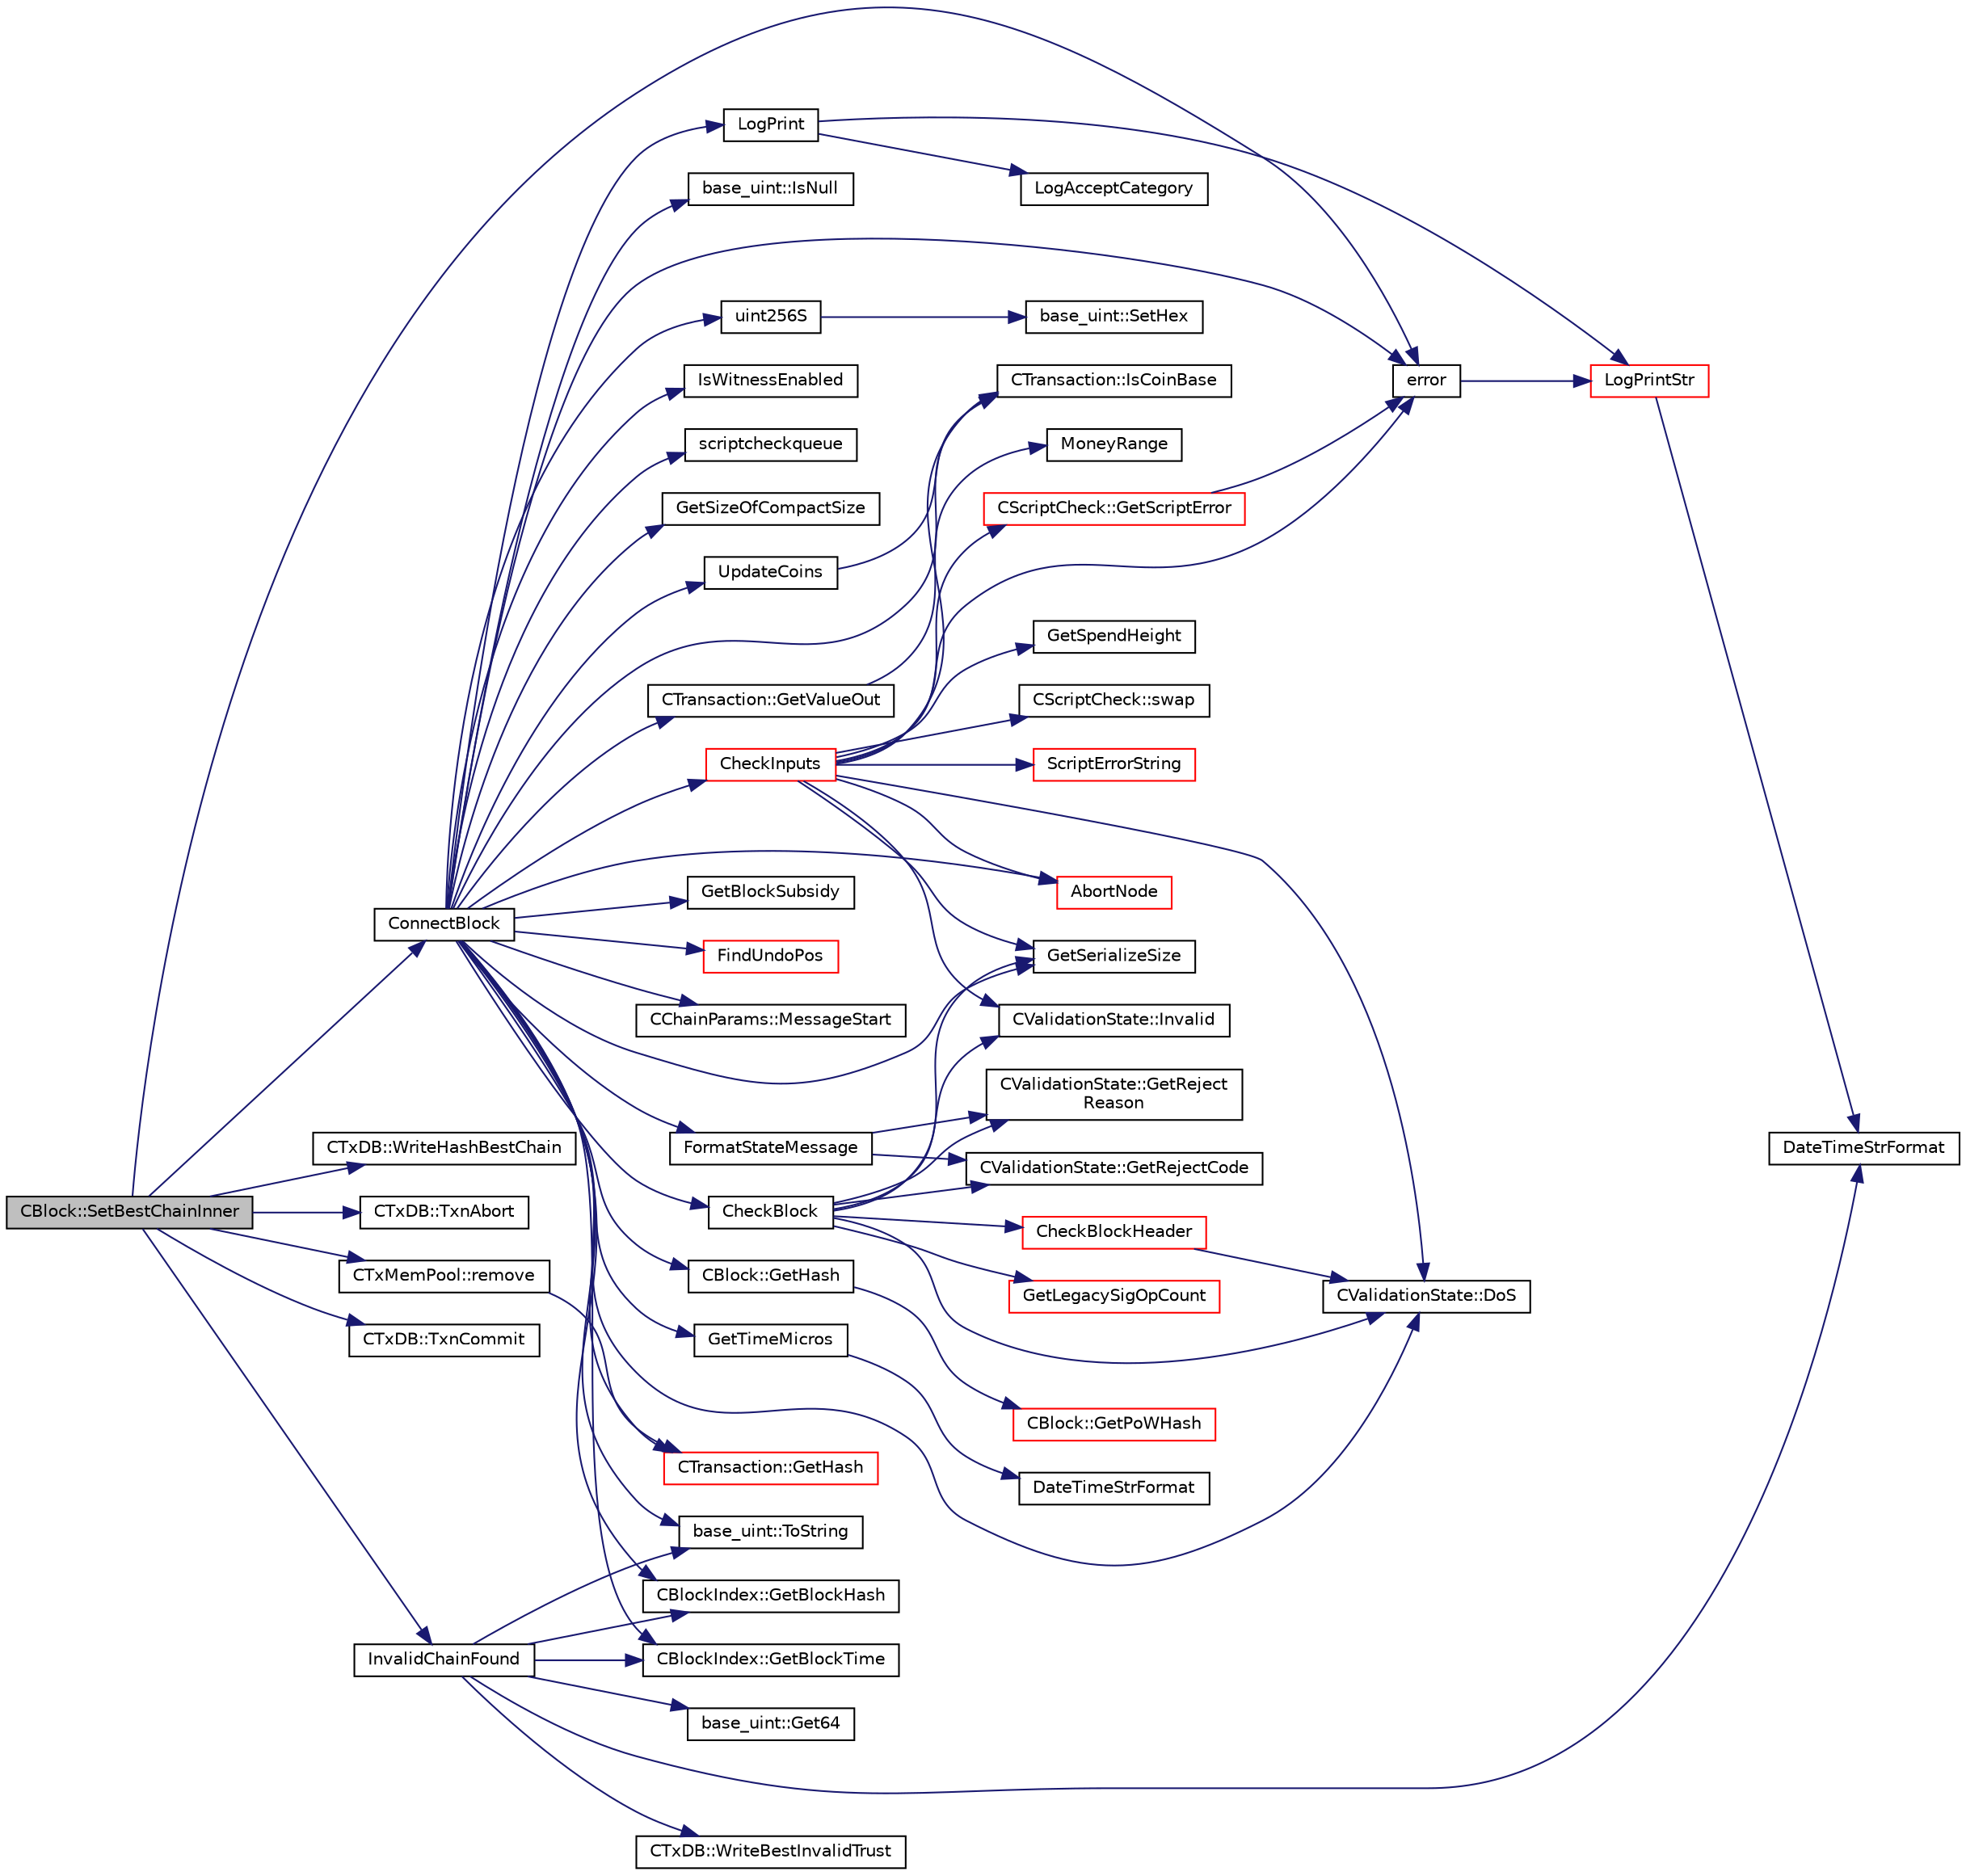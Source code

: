 digraph "CBlock::SetBestChainInner"
{
  edge [fontname="Helvetica",fontsize="10",labelfontname="Helvetica",labelfontsize="10"];
  node [fontname="Helvetica",fontsize="10",shape=record];
  rankdir="LR";
  Node1741 [label="CBlock::SetBestChainInner",height=0.2,width=0.4,color="black", fillcolor="grey75", style="filled", fontcolor="black"];
  Node1741 -> Node1742 [color="midnightblue",fontsize="10",style="solid",fontname="Helvetica"];
  Node1742 [label="ConnectBlock",height=0.2,width=0.4,color="black", fillcolor="white", style="filled",URL="$dd/d7d/validation_8cpp.html#afafbb35ee38b98e832fcb8b159942055",tooltip="Apply the effects of this block (with given index) on the UTXO set represented by coins..."];
  Node1742 -> Node1743 [color="midnightblue",fontsize="10",style="solid",fontname="Helvetica"];
  Node1743 [label="CBlock::GetHash",height=0.2,width=0.4,color="black", fillcolor="white", style="filled",URL="$d3/d51/class_c_block.html#a681acf1fa72ec2ed6c83ea5afc14e0f3"];
  Node1743 -> Node1744 [color="midnightblue",fontsize="10",style="solid",fontname="Helvetica"];
  Node1744 [label="CBlock::GetPoWHash",height=0.2,width=0.4,color="red", fillcolor="white", style="filled",URL="$d3/d51/class_c_block.html#af203beb528a62ec30b0453cf5d860044"];
  Node1742 -> Node1746 [color="midnightblue",fontsize="10",style="solid",fontname="Helvetica"];
  Node1746 [label="GetTimeMicros",height=0.2,width=0.4,color="black", fillcolor="white", style="filled",URL="$d8/d3c/util_8h.html#a0c5a06b50cd805b1923552114494c029"];
  Node1746 -> Node1747 [color="midnightblue",fontsize="10",style="solid",fontname="Helvetica"];
  Node1747 [label="DateTimeStrFormat",height=0.2,width=0.4,color="black", fillcolor="white", style="filled",URL="$d8/d3c/util_8h.html#a749bc6776c8ec72d7c5e4dea56aee415"];
  Node1742 -> Node1748 [color="midnightblue",fontsize="10",style="solid",fontname="Helvetica"];
  Node1748 [label="CheckBlock",height=0.2,width=0.4,color="black", fillcolor="white", style="filled",URL="$dd/d7d/validation_8cpp.html#abc9c65975a473d224b3b97b89d571942",tooltip="Functions for validating blocks and updating the block tree. "];
  Node1748 -> Node1749 [color="midnightblue",fontsize="10",style="solid",fontname="Helvetica"];
  Node1749 [label="CheckBlockHeader",height=0.2,width=0.4,color="red", fillcolor="white", style="filled",URL="$dd/d7d/validation_8cpp.html#ab7a9bd34b5fe878a3623ac1f04e1105c"];
  Node1749 -> Node1762 [color="midnightblue",fontsize="10",style="solid",fontname="Helvetica"];
  Node1762 [label="CValidationState::DoS",height=0.2,width=0.4,color="black", fillcolor="white", style="filled",URL="$d5/df6/class_c_validation_state.html#a3c6786d00da8d1c5df25b4c3876409e8"];
  Node1748 -> Node1762 [color="midnightblue",fontsize="10",style="solid",fontname="Helvetica"];
  Node1748 -> Node1763 [color="midnightblue",fontsize="10",style="solid",fontname="Helvetica"];
  Node1763 [label="GetSerializeSize",height=0.2,width=0.4,color="black", fillcolor="white", style="filled",URL="$df/d9d/serialize_8h.html#a48239e478ae730373d1984fe304ca025"];
  Node1748 -> Node1764 [color="midnightblue",fontsize="10",style="solid",fontname="Helvetica"];
  Node1764 [label="CValidationState::Invalid",height=0.2,width=0.4,color="black", fillcolor="white", style="filled",URL="$d5/df6/class_c_validation_state.html#a88ff08b67f7f44bb3c7f7053bb1ee6fc"];
  Node1748 -> Node1765 [color="midnightblue",fontsize="10",style="solid",fontname="Helvetica"];
  Node1765 [label="CValidationState::GetRejectCode",height=0.2,width=0.4,color="black", fillcolor="white", style="filled",URL="$d5/df6/class_c_validation_state.html#ad90959549444c9795484785d8af97850"];
  Node1748 -> Node1766 [color="midnightblue",fontsize="10",style="solid",fontname="Helvetica"];
  Node1766 [label="CValidationState::GetReject\lReason",height=0.2,width=0.4,color="black", fillcolor="white", style="filled",URL="$d5/df6/class_c_validation_state.html#a8fa9612cb40c3c8592f7cd29b5931ccd"];
  Node1748 -> Node1767 [color="midnightblue",fontsize="10",style="solid",fontname="Helvetica"];
  Node1767 [label="GetLegacySigOpCount",height=0.2,width=0.4,color="red", fillcolor="white", style="filled",URL="$df/d0a/main_8cpp.html#ad2eaf4f8542c12ea9ee1183609cc6d1a",tooltip="Count ECDSA signature operations the old-fashioned (pre-0.6) way. "];
  Node1742 -> Node1753 [color="midnightblue",fontsize="10",style="solid",fontname="Helvetica"];
  Node1753 [label="error",height=0.2,width=0.4,color="black", fillcolor="white", style="filled",URL="$d8/d3c/util_8h.html#af8985880cf4ef26df0a5aa2ffcb76662"];
  Node1753 -> Node1754 [color="midnightblue",fontsize="10",style="solid",fontname="Helvetica"];
  Node1754 [label="LogPrintStr",height=0.2,width=0.4,color="red", fillcolor="white", style="filled",URL="$d8/d3c/util_8h.html#afd4c3002b2797c0560adddb6af3ca1da"];
  Node1754 -> Node1760 [color="midnightblue",fontsize="10",style="solid",fontname="Helvetica"];
  Node1760 [label="DateTimeStrFormat",height=0.2,width=0.4,color="black", fillcolor="white", style="filled",URL="$df/d2d/util_8cpp.html#a749bc6776c8ec72d7c5e4dea56aee415"];
  Node1742 -> Node1769 [color="midnightblue",fontsize="10",style="solid",fontname="Helvetica"];
  Node1769 [label="FormatStateMessage",height=0.2,width=0.4,color="black", fillcolor="white", style="filled",URL="$dd/d7d/validation_8cpp.html#a86ed1d2d0837b905d74c2e4192b6c06a",tooltip="Convert CValidationState to a human-readable message for logging. "];
  Node1769 -> Node1766 [color="midnightblue",fontsize="10",style="solid",fontname="Helvetica"];
  Node1769 -> Node1765 [color="midnightblue",fontsize="10",style="solid",fontname="Helvetica"];
  Node1742 -> Node1770 [color="midnightblue",fontsize="10",style="solid",fontname="Helvetica"];
  Node1770 [label="CBlockIndex::GetBlockHash",height=0.2,width=0.4,color="black", fillcolor="white", style="filled",URL="$d3/dbd/class_c_block_index.html#a98490a2788c65cdd6ae9002b004dd74c"];
  Node1742 -> Node1771 [color="midnightblue",fontsize="10",style="solid",fontname="Helvetica"];
  Node1771 [label="base_uint::IsNull",height=0.2,width=0.4,color="black", fillcolor="white", style="filled",URL="$da/df7/classbase__uint.html#a5b67cea01e9219160fe251053adc7cc7"];
  Node1742 -> Node1772 [color="midnightblue",fontsize="10",style="solid",fontname="Helvetica"];
  Node1772 [label="LogPrint",height=0.2,width=0.4,color="black", fillcolor="white", style="filled",URL="$d8/d3c/util_8h.html#aab1f837a2366f424bdc996fdf6352171"];
  Node1772 -> Node1773 [color="midnightblue",fontsize="10",style="solid",fontname="Helvetica"];
  Node1773 [label="LogAcceptCategory",height=0.2,width=0.4,color="black", fillcolor="white", style="filled",URL="$d8/d3c/util_8h.html#a343d2a13efe00125f78d25dafb0a8d98"];
  Node1772 -> Node1754 [color="midnightblue",fontsize="10",style="solid",fontname="Helvetica"];
  Node1742 -> Node1774 [color="midnightblue",fontsize="10",style="solid",fontname="Helvetica"];
  Node1774 [label="uint256S",height=0.2,width=0.4,color="black", fillcolor="white", style="filled",URL="$d5/d4d/uint256_8h.html#a52e679560cc1ebf68f878ed69e38f259"];
  Node1774 -> Node1775 [color="midnightblue",fontsize="10",style="solid",fontname="Helvetica"];
  Node1775 [label="base_uint::SetHex",height=0.2,width=0.4,color="black", fillcolor="white", style="filled",URL="$da/df7/classbase__uint.html#ade1a897fac931f28f54998c92c797228"];
  Node1742 -> Node1762 [color="midnightblue",fontsize="10",style="solid",fontname="Helvetica"];
  Node1742 -> Node1776 [color="midnightblue",fontsize="10",style="solid",fontname="Helvetica"];
  Node1776 [label="CBlockIndex::GetBlockTime",height=0.2,width=0.4,color="black", fillcolor="white", style="filled",URL="$d3/dbd/class_c_block_index.html#a9fe0d4463c07c466f66252e8eec25f5c"];
  Node1742 -> Node1777 [color="midnightblue",fontsize="10",style="solid",fontname="Helvetica"];
  Node1777 [label="IsWitnessEnabled",height=0.2,width=0.4,color="black", fillcolor="white", style="filled",URL="$dd/d7d/validation_8cpp.html#acb0226867d001d0edd267f2e4842bace",tooltip="Check whether witness commitments are required for block. "];
  Node1742 -> Node1778 [color="midnightblue",fontsize="10",style="solid",fontname="Helvetica"];
  Node1778 [label="scriptcheckqueue",height=0.2,width=0.4,color="black", fillcolor="white", style="filled",URL="$dd/d7d/validation_8cpp.html#ac47eb46cbbda9face9391b58edd4bd8b"];
  Node1742 -> Node1779 [color="midnightblue",fontsize="10",style="solid",fontname="Helvetica"];
  Node1779 [label="GetSizeOfCompactSize",height=0.2,width=0.4,color="black", fillcolor="white", style="filled",URL="$df/d9d/serialize_8h.html#a404beecbf8d7aec8d2cdac3cbb71e808"];
  Node1742 -> Node1780 [color="midnightblue",fontsize="10",style="solid",fontname="Helvetica"];
  Node1780 [label="CTransaction::IsCoinBase",height=0.2,width=0.4,color="black", fillcolor="white", style="filled",URL="$df/d43/class_c_transaction.html#a96256e8ac1bf79ad9c057e48c41132dd"];
  Node1742 -> Node1781 [color="midnightblue",fontsize="10",style="solid",fontname="Helvetica"];
  Node1781 [label="CTransaction::GetValueOut",height=0.2,width=0.4,color="black", fillcolor="white", style="filled",URL="$df/d43/class_c_transaction.html#a9ce7d94c68adb37627d82669b83a7c59",tooltip="Amount of ions spent by this transaction. "];
  Node1781 -> Node1782 [color="midnightblue",fontsize="10",style="solid",fontname="Helvetica"];
  Node1782 [label="MoneyRange",height=0.2,width=0.4,color="black", fillcolor="white", style="filled",URL="$dd/d2f/amount_8h.html#a12db56a9a1c931941f0943ecbb278aae"];
  Node1742 -> Node1783 [color="midnightblue",fontsize="10",style="solid",fontname="Helvetica"];
  Node1783 [label="CheckInputs",height=0.2,width=0.4,color="red", fillcolor="white", style="filled",URL="$dd/d7d/validation_8cpp.html#a48897c72856156ef5606fc27fe1954f3",tooltip="Check whether all inputs of this transaction are valid (no double spends, scripts & sigs..."];
  Node1783 -> Node1780 [color="midnightblue",fontsize="10",style="solid",fontname="Helvetica"];
  Node1783 -> Node1784 [color="midnightblue",fontsize="10",style="solid",fontname="Helvetica"];
  Node1784 [label="GetSpendHeight",height=0.2,width=0.4,color="black", fillcolor="white", style="filled",URL="$dd/d7d/validation_8cpp.html#ada1eab9ccd84d9a98f598eba9bd35330",tooltip="Return the spend height, which is one more than the inputs.GetBestBlock(). "];
  Node1783 -> Node1785 [color="midnightblue",fontsize="10",style="solid",fontname="Helvetica"];
  Node1785 [label="CScriptCheck::swap",height=0.2,width=0.4,color="black", fillcolor="white", style="filled",URL="$df/d12/class_c_script_check.html#a69fbde608ff29c1885b8b9caf0fd40a0"];
  Node1783 -> Node1764 [color="midnightblue",fontsize="10",style="solid",fontname="Helvetica"];
  Node1783 -> Node1786 [color="midnightblue",fontsize="10",style="solid",fontname="Helvetica"];
  Node1786 [label="ScriptErrorString",height=0.2,width=0.4,color="red", fillcolor="white", style="filled",URL="$dd/d0f/script_8cpp.html#a27aa7ed633799d723babe956a484db09"];
  Node1783 -> Node1832 [color="midnightblue",fontsize="10",style="solid",fontname="Helvetica"];
  Node1832 [label="CScriptCheck::GetScriptError",height=0.2,width=0.4,color="red", fillcolor="white", style="filled",URL="$df/d12/class_c_script_check.html#a1340496c37e521c253606b5957173afd"];
  Node1832 -> Node1753 [color="midnightblue",fontsize="10",style="solid",fontname="Helvetica"];
  Node1783 -> Node1762 [color="midnightblue",fontsize="10",style="solid",fontname="Helvetica"];
  Node1783 -> Node1753 [color="midnightblue",fontsize="10",style="solid",fontname="Helvetica"];
  Node1783 -> Node1763 [color="midnightblue",fontsize="10",style="solid",fontname="Helvetica"];
  Node1783 -> Node1868 [color="midnightblue",fontsize="10",style="solid",fontname="Helvetica"];
  Node1868 [label="AbortNode",height=0.2,width=0.4,color="red", fillcolor="white", style="filled",URL="$df/d0a/main_8cpp.html#a183c4f45aed59599d1875a80d0cf58ca",tooltip="Abort with a message. "];
  Node1742 -> Node1872 [color="midnightblue",fontsize="10",style="solid",fontname="Helvetica"];
  Node1872 [label="CTransaction::GetHash",height=0.2,width=0.4,color="red", fillcolor="white", style="filled",URL="$df/d43/class_c_transaction.html#a0b46d80e82ca324e82c2ce3fc1492bfa"];
  Node1742 -> Node1875 [color="midnightblue",fontsize="10",style="solid",fontname="Helvetica"];
  Node1875 [label="base_uint::ToString",height=0.2,width=0.4,color="black", fillcolor="white", style="filled",URL="$da/df7/classbase__uint.html#acccba4d9d51a0c36261718ca0cbb293b"];
  Node1742 -> Node1910 [color="midnightblue",fontsize="10",style="solid",fontname="Helvetica"];
  Node1910 [label="UpdateCoins",height=0.2,width=0.4,color="black", fillcolor="white", style="filled",URL="$dd/d7d/validation_8cpp.html#a76ffac026788c8c1e6d55fb1beae0962"];
  Node1910 -> Node1780 [color="midnightblue",fontsize="10",style="solid",fontname="Helvetica"];
  Node1742 -> Node1763 [color="midnightblue",fontsize="10",style="solid",fontname="Helvetica"];
  Node1742 -> Node1911 [color="midnightblue",fontsize="10",style="solid",fontname="Helvetica"];
  Node1911 [label="GetBlockSubsidy",height=0.2,width=0.4,color="black", fillcolor="white", style="filled",URL="$dd/d7d/validation_8cpp.html#a3e7cb06e156ad8400b9214479e946187"];
  Node1742 -> Node1886 [color="midnightblue",fontsize="10",style="solid",fontname="Helvetica"];
  Node1886 [label="FindUndoPos",height=0.2,width=0.4,color="red", fillcolor="white", style="filled",URL="$dd/d7d/validation_8cpp.html#ab1c7792582deab20a888c67e4fcd8754"];
  Node1742 -> Node1912 [color="midnightblue",fontsize="10",style="solid",fontname="Helvetica"];
  Node1912 [label="CChainParams::MessageStart",height=0.2,width=0.4,color="black", fillcolor="white", style="filled",URL="$d1/d4f/class_c_chain_params.html#accc01cc5a34b449c3370f46a5b4c5190"];
  Node1742 -> Node1868 [color="midnightblue",fontsize="10",style="solid",fontname="Helvetica"];
  Node1741 -> Node1913 [color="midnightblue",fontsize="10",style="solid",fontname="Helvetica"];
  Node1913 [label="CTxDB::WriteHashBestChain",height=0.2,width=0.4,color="black", fillcolor="white", style="filled",URL="$d9/d8d/class_c_tx_d_b.html#a2cf58de69c1c07e500a1f8d0b0709476"];
  Node1741 -> Node1914 [color="midnightblue",fontsize="10",style="solid",fontname="Helvetica"];
  Node1914 [label="CTxDB::TxnAbort",height=0.2,width=0.4,color="black", fillcolor="white", style="filled",URL="$d9/d8d/class_c_tx_d_b.html#ac984bce763c97af6fd90f3056367b521"];
  Node1741 -> Node1915 [color="midnightblue",fontsize="10",style="solid",fontname="Helvetica"];
  Node1915 [label="InvalidChainFound",height=0.2,width=0.4,color="black", fillcolor="white", style="filled",URL="$df/d0a/main_8cpp.html#a13e27b2736226dd1e1cb3918eeb58153"];
  Node1915 -> Node1916 [color="midnightblue",fontsize="10",style="solid",fontname="Helvetica"];
  Node1916 [label="CTxDB::WriteBestInvalidTrust",height=0.2,width=0.4,color="black", fillcolor="white", style="filled",URL="$d9/d8d/class_c_tx_d_b.html#a3b7101933a375ee972d103dda9f47205"];
  Node1915 -> Node1770 [color="midnightblue",fontsize="10",style="solid",fontname="Helvetica"];
  Node1915 -> Node1875 [color="midnightblue",fontsize="10",style="solid",fontname="Helvetica"];
  Node1915 -> Node1917 [color="midnightblue",fontsize="10",style="solid",fontname="Helvetica"];
  Node1917 [label="base_uint::Get64",height=0.2,width=0.4,color="black", fillcolor="white", style="filled",URL="$da/df7/classbase__uint.html#aae5336be1799bd2debf74efb1d2cc542"];
  Node1915 -> Node1760 [color="midnightblue",fontsize="10",style="solid",fontname="Helvetica"];
  Node1915 -> Node1776 [color="midnightblue",fontsize="10",style="solid",fontname="Helvetica"];
  Node1741 -> Node1918 [color="midnightblue",fontsize="10",style="solid",fontname="Helvetica"];
  Node1918 [label="CTxDB::TxnCommit",height=0.2,width=0.4,color="black", fillcolor="white", style="filled",URL="$d9/d8d/class_c_tx_d_b.html#aff04f078df2fc3640d559ce62fc9a6a2"];
  Node1741 -> Node1753 [color="midnightblue",fontsize="10",style="solid",fontname="Helvetica"];
  Node1741 -> Node1919 [color="midnightblue",fontsize="10",style="solid",fontname="Helvetica"];
  Node1919 [label="CTxMemPool::remove",height=0.2,width=0.4,color="black", fillcolor="white", style="filled",URL="$db/d98/class_c_tx_mem_pool.html#a258e23e3a434045d522a8cebc5a039ce"];
  Node1919 -> Node1872 [color="midnightblue",fontsize="10",style="solid",fontname="Helvetica"];
}
